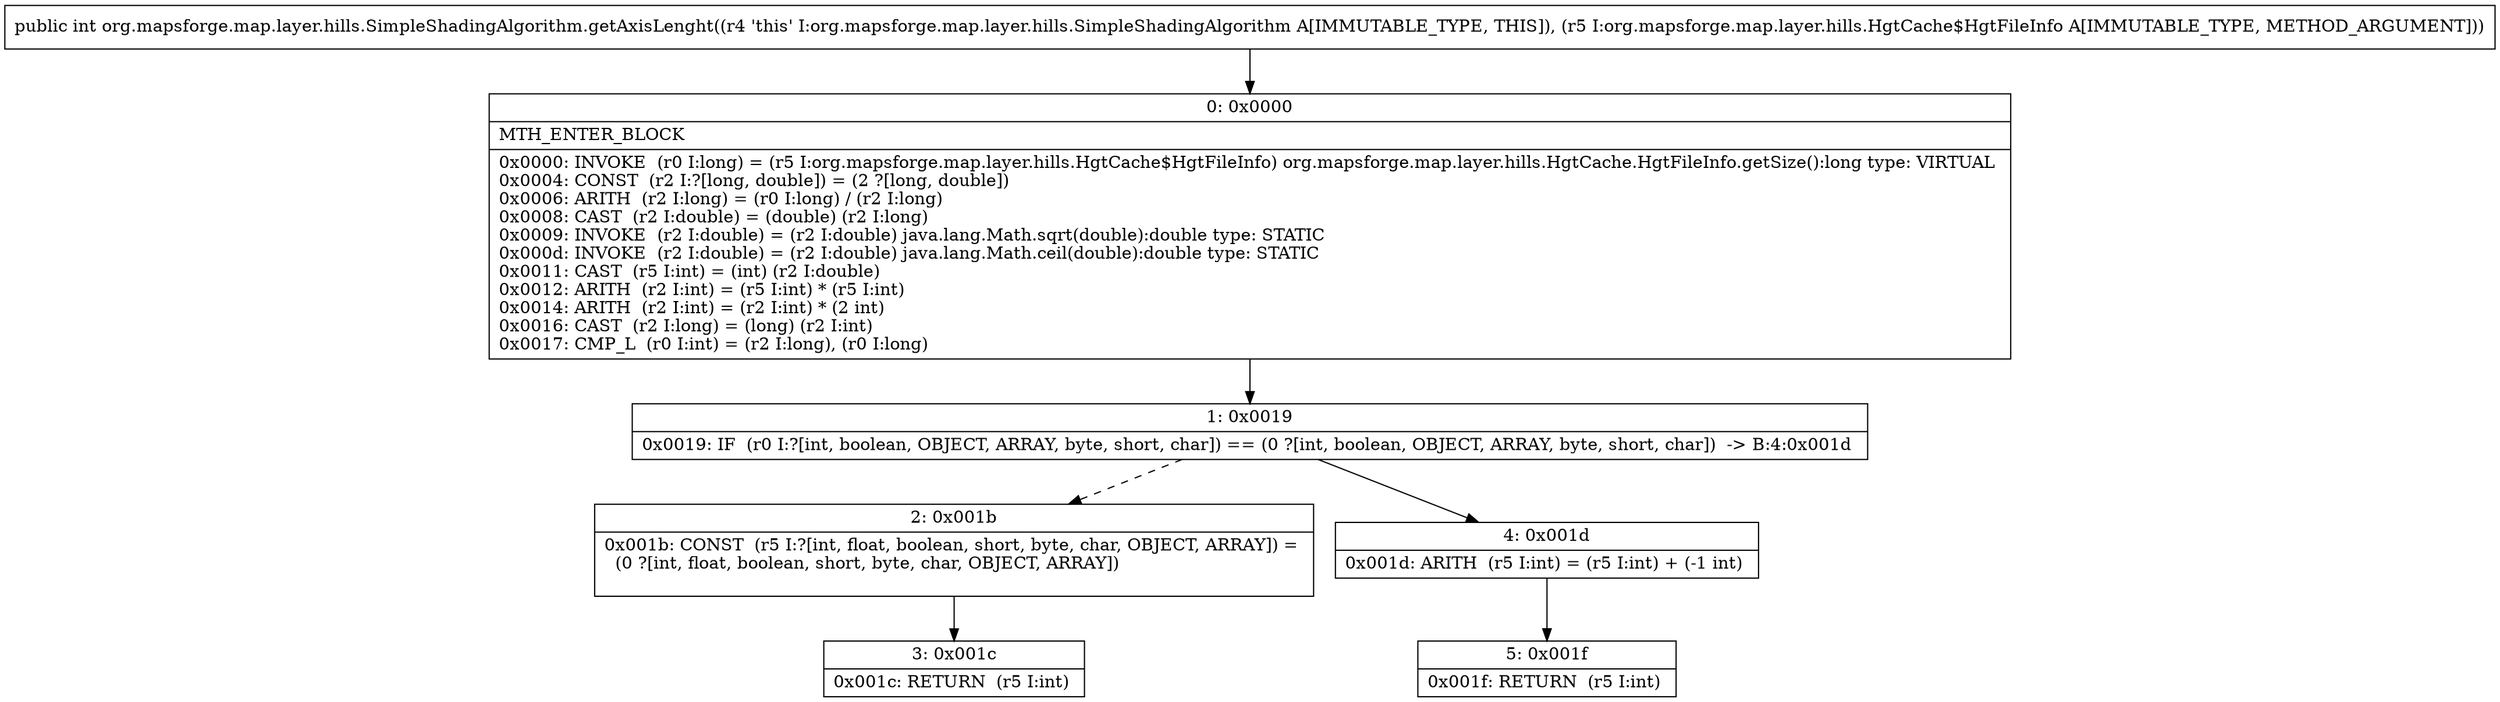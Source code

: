digraph "CFG fororg.mapsforge.map.layer.hills.SimpleShadingAlgorithm.getAxisLenght(Lorg\/mapsforge\/map\/layer\/hills\/HgtCache$HgtFileInfo;)I" {
Node_0 [shape=record,label="{0\:\ 0x0000|MTH_ENTER_BLOCK\l|0x0000: INVOKE  (r0 I:long) = (r5 I:org.mapsforge.map.layer.hills.HgtCache$HgtFileInfo) org.mapsforge.map.layer.hills.HgtCache.HgtFileInfo.getSize():long type: VIRTUAL \l0x0004: CONST  (r2 I:?[long, double]) = (2 ?[long, double]) \l0x0006: ARITH  (r2 I:long) = (r0 I:long) \/ (r2 I:long) \l0x0008: CAST  (r2 I:double) = (double) (r2 I:long) \l0x0009: INVOKE  (r2 I:double) = (r2 I:double) java.lang.Math.sqrt(double):double type: STATIC \l0x000d: INVOKE  (r2 I:double) = (r2 I:double) java.lang.Math.ceil(double):double type: STATIC \l0x0011: CAST  (r5 I:int) = (int) (r2 I:double) \l0x0012: ARITH  (r2 I:int) = (r5 I:int) * (r5 I:int) \l0x0014: ARITH  (r2 I:int) = (r2 I:int) * (2 int) \l0x0016: CAST  (r2 I:long) = (long) (r2 I:int) \l0x0017: CMP_L  (r0 I:int) = (r2 I:long), (r0 I:long) \l}"];
Node_1 [shape=record,label="{1\:\ 0x0019|0x0019: IF  (r0 I:?[int, boolean, OBJECT, ARRAY, byte, short, char]) == (0 ?[int, boolean, OBJECT, ARRAY, byte, short, char])  \-\> B:4:0x001d \l}"];
Node_2 [shape=record,label="{2\:\ 0x001b|0x001b: CONST  (r5 I:?[int, float, boolean, short, byte, char, OBJECT, ARRAY]) = \l  (0 ?[int, float, boolean, short, byte, char, OBJECT, ARRAY])\l \l}"];
Node_3 [shape=record,label="{3\:\ 0x001c|0x001c: RETURN  (r5 I:int) \l}"];
Node_4 [shape=record,label="{4\:\ 0x001d|0x001d: ARITH  (r5 I:int) = (r5 I:int) + (\-1 int) \l}"];
Node_5 [shape=record,label="{5\:\ 0x001f|0x001f: RETURN  (r5 I:int) \l}"];
MethodNode[shape=record,label="{public int org.mapsforge.map.layer.hills.SimpleShadingAlgorithm.getAxisLenght((r4 'this' I:org.mapsforge.map.layer.hills.SimpleShadingAlgorithm A[IMMUTABLE_TYPE, THIS]), (r5 I:org.mapsforge.map.layer.hills.HgtCache$HgtFileInfo A[IMMUTABLE_TYPE, METHOD_ARGUMENT])) }"];
MethodNode -> Node_0;
Node_0 -> Node_1;
Node_1 -> Node_2[style=dashed];
Node_1 -> Node_4;
Node_2 -> Node_3;
Node_4 -> Node_5;
}

